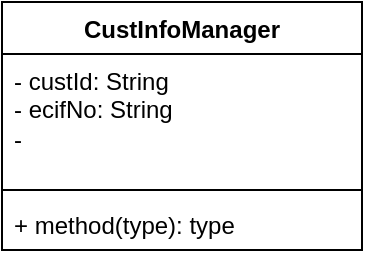 <mxfile version="21.6.5" type="github">
  <diagram id="C5RBs43oDa-KdzZeNtuy" name="Page-1">
    <mxGraphModel dx="1166" dy="775" grid="1" gridSize="10" guides="1" tooltips="1" connect="1" arrows="1" fold="1" page="1" pageScale="1" pageWidth="827" pageHeight="1169" math="0" shadow="0">
      <root>
        <mxCell id="WIyWlLk6GJQsqaUBKTNV-0" />
        <mxCell id="WIyWlLk6GJQsqaUBKTNV-1" parent="WIyWlLk6GJQsqaUBKTNV-0" />
        <mxCell id="JPXvTSORxzWnUjppaz0d-0" value="CustInfoManager" style="swimlane;fontStyle=1;align=center;verticalAlign=top;childLayout=stackLayout;horizontal=1;startSize=26;horizontalStack=0;resizeParent=1;resizeParentMax=0;resizeLast=0;collapsible=1;marginBottom=0;whiteSpace=wrap;html=1;" vertex="1" parent="WIyWlLk6GJQsqaUBKTNV-1">
          <mxGeometry x="410" y="150" width="180" height="124" as="geometry" />
        </mxCell>
        <mxCell id="JPXvTSORxzWnUjppaz0d-1" value="- custId: String&lt;br&gt;- ecifNo: String&lt;br&gt;-" style="text;strokeColor=none;fillColor=none;align=left;verticalAlign=top;spacingLeft=4;spacingRight=4;overflow=hidden;rotatable=0;points=[[0,0.5],[1,0.5]];portConstraint=eastwest;whiteSpace=wrap;html=1;" vertex="1" parent="JPXvTSORxzWnUjppaz0d-0">
          <mxGeometry y="26" width="180" height="64" as="geometry" />
        </mxCell>
        <mxCell id="JPXvTSORxzWnUjppaz0d-2" value="" style="line;strokeWidth=1;fillColor=none;align=left;verticalAlign=middle;spacingTop=-1;spacingLeft=3;spacingRight=3;rotatable=0;labelPosition=right;points=[];portConstraint=eastwest;strokeColor=inherit;" vertex="1" parent="JPXvTSORxzWnUjppaz0d-0">
          <mxGeometry y="90" width="180" height="8" as="geometry" />
        </mxCell>
        <mxCell id="JPXvTSORxzWnUjppaz0d-3" value="+ method(type): type" style="text;strokeColor=none;fillColor=none;align=left;verticalAlign=top;spacingLeft=4;spacingRight=4;overflow=hidden;rotatable=0;points=[[0,0.5],[1,0.5]];portConstraint=eastwest;whiteSpace=wrap;html=1;" vertex="1" parent="JPXvTSORxzWnUjppaz0d-0">
          <mxGeometry y="98" width="180" height="26" as="geometry" />
        </mxCell>
      </root>
    </mxGraphModel>
  </diagram>
</mxfile>

